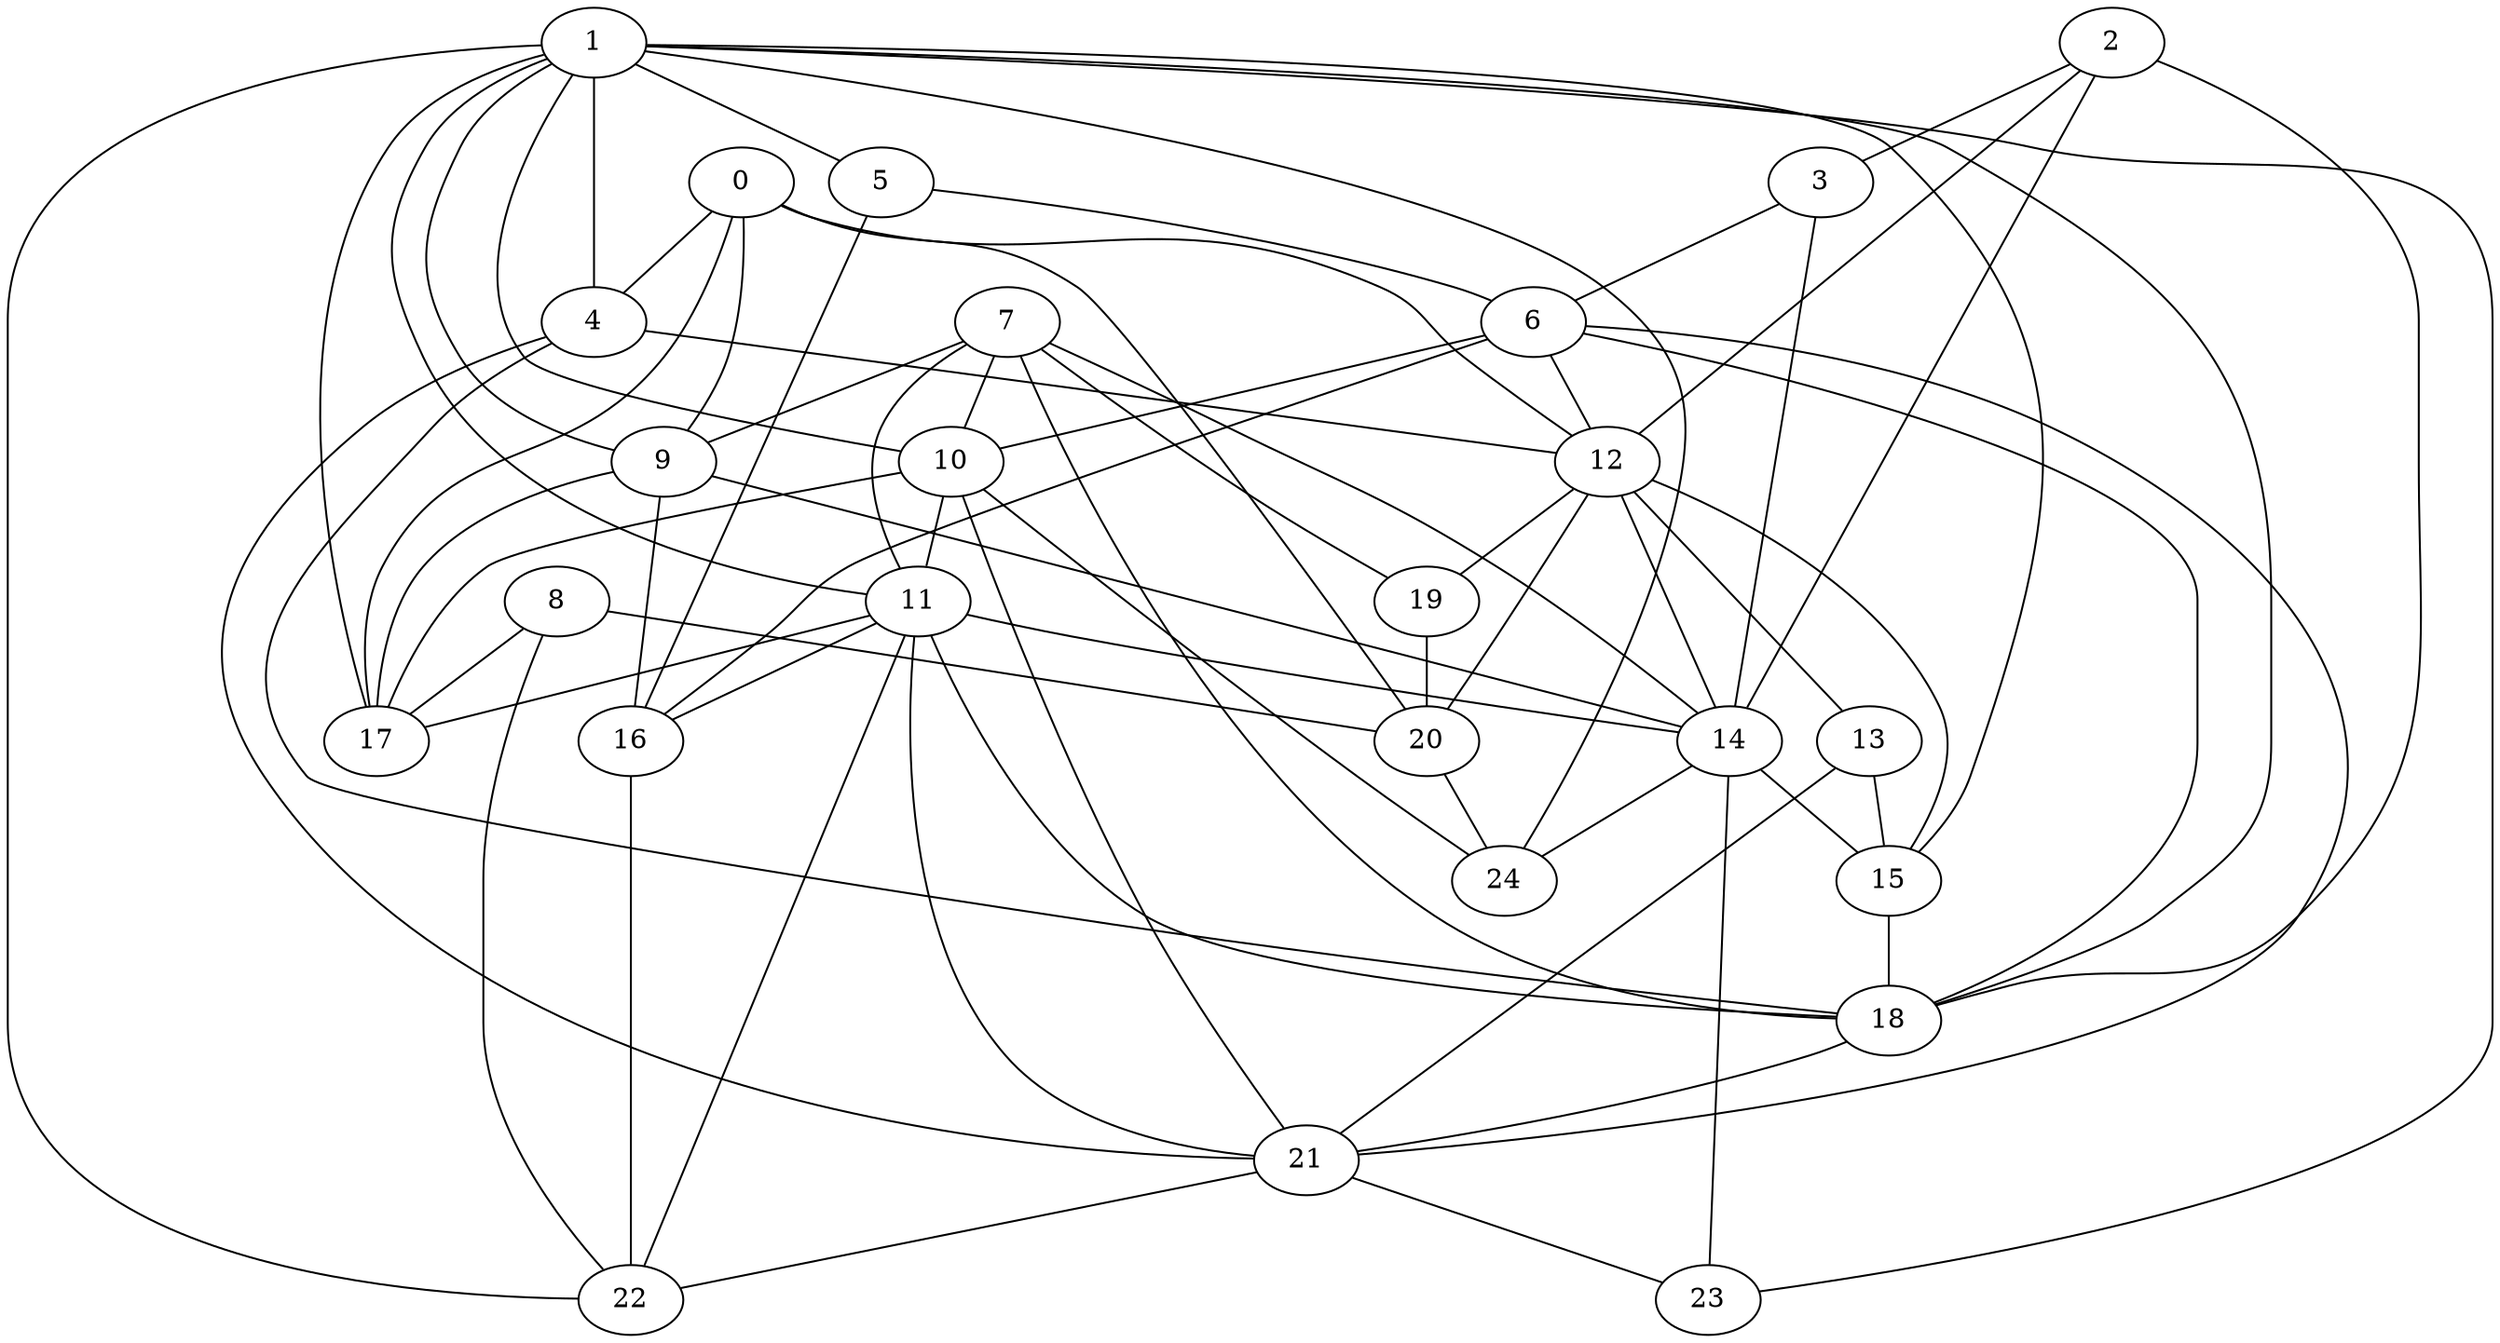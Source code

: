 strict graph "gnp_random_graph(25,0.25)" {
0;
1;
2;
3;
4;
5;
6;
7;
8;
9;
10;
11;
12;
13;
14;
15;
16;
17;
18;
19;
20;
21;
22;
23;
24;
0 -- 9  [is_available=True, prob="1.0"];
0 -- 4  [is_available=True, prob="0.570101682194"];
0 -- 20  [is_available=True, prob="0.0683369854062"];
0 -- 12  [is_available=True, prob="0.132894666144"];
0 -- 17  [is_available=True, prob="1.0"];
1 -- 4  [is_available=True, prob="1.0"];
1 -- 5  [is_available=True, prob="0.0560068359843"];
1 -- 9  [is_available=True, prob="0.83755351834"];
1 -- 10  [is_available=True, prob="0.0184311042061"];
1 -- 11  [is_available=True, prob="0.402173901305"];
1 -- 15  [is_available=True, prob="0.251450649593"];
1 -- 17  [is_available=True, prob="0.865903287589"];
1 -- 18  [is_available=True, prob="0.458268815922"];
1 -- 22  [is_available=True, prob="1.0"];
1 -- 23  [is_available=True, prob="0.998602062161"];
1 -- 24  [is_available=True, prob="0.845434342694"];
2 -- 18  [is_available=True, prob="0.356530705766"];
2 -- 3  [is_available=True, prob="1.0"];
2 -- 12  [is_available=True, prob="1.0"];
2 -- 14  [is_available=True, prob="1.0"];
3 -- 14  [is_available=True, prob="0.349663483941"];
3 -- 6  [is_available=True, prob="0.263541587794"];
4 -- 18  [is_available=True, prob="0.323587670117"];
4 -- 12  [is_available=True, prob="1.0"];
4 -- 21  [is_available=True, prob="1.0"];
5 -- 16  [is_available=True, prob="1.0"];
5 -- 6  [is_available=True, prob="0.764077628439"];
6 -- 10  [is_available=True, prob="1.0"];
6 -- 12  [is_available=True, prob="0.830886479026"];
6 -- 16  [is_available=True, prob="1.0"];
6 -- 18  [is_available=True, prob="0.704808169686"];
6 -- 21  [is_available=True, prob="0.953194472664"];
7 -- 9  [is_available=True, prob="0.379200994841"];
7 -- 10  [is_available=True, prob="0.681506059458"];
7 -- 11  [is_available=True, prob="0.952415953057"];
7 -- 14  [is_available=True, prob="1.0"];
7 -- 18  [is_available=True, prob="0.416437585235"];
7 -- 19  [is_available=True, prob="1.0"];
8 -- 17  [is_available=True, prob="0.792475474548"];
8 -- 20  [is_available=True, prob="0.108839940989"];
8 -- 22  [is_available=True, prob="1.0"];
9 -- 14  [is_available=True, prob="1.0"];
9 -- 16  [is_available=True, prob="0.224229904988"];
9 -- 17  [is_available=True, prob="0.843913706299"];
10 -- 11  [is_available=True, prob="0.237297988821"];
10 -- 17  [is_available=True, prob="0.644269060053"];
10 -- 21  [is_available=True, prob="0.156626731444"];
10 -- 24  [is_available=True, prob="1.0"];
11 -- 14  [is_available=True, prob="1.0"];
11 -- 16  [is_available=True, prob="1.0"];
11 -- 17  [is_available=True, prob="0.25850705999"];
11 -- 18  [is_available=True, prob="0.691627821545"];
11 -- 21  [is_available=True, prob="1.0"];
11 -- 22  [is_available=True, prob="1.0"];
12 -- 13  [is_available=True, prob="0.249001919918"];
12 -- 14  [is_available=True, prob="0.81877288259"];
12 -- 15  [is_available=True, prob="0.753446109756"];
12 -- 19  [is_available=True, prob="0.354435486015"];
12 -- 20  [is_available=True, prob="0.628696020207"];
13 -- 21  [is_available=True, prob="0.371346102566"];
13 -- 15  [is_available=True, prob="0.833015741265"];
14 -- 15  [is_available=True, prob="1.0"];
14 -- 23  [is_available=True, prob="1.0"];
14 -- 24  [is_available=True, prob="0.290290788019"];
15 -- 18  [is_available=True, prob="0.310942829788"];
16 -- 22  [is_available=True, prob="0.249337884352"];
18 -- 21  [is_available=True, prob="1.0"];
19 -- 20  [is_available=True, prob="1.0"];
20 -- 24  [is_available=True, prob="1.0"];
21 -- 22  [is_available=True, prob="0.195226668991"];
21 -- 23  [is_available=True, prob="1.0"];
}
